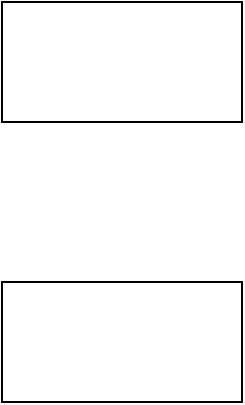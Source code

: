 <mxfile version="13.7.5" type="github"><diagram id="qgKNz6RFP6YgFmP1PdAT" name="Page-1"><mxGraphModel dx="1426" dy="688" grid="1" gridSize="10" guides="1" tooltips="1" connect="1" arrows="1" fold="1" page="1" pageScale="1" pageWidth="850" pageHeight="1100" math="0" shadow="0"><root><mxCell id="0"/><mxCell id="1" parent="0"/><mxCell id="F2F_q6_L99EAnJaCE-y2-1" value="" style="rounded=0;whiteSpace=wrap;html=1;" parent="1" vertex="1"><mxGeometry x="70" y="50" width="120" height="60" as="geometry"/></mxCell><mxCell id="F2F_q6_L99EAnJaCE-y2-2" value="" style="rounded=0;whiteSpace=wrap;html=1;" parent="1" vertex="1"><mxGeometry x="70" y="190" width="120" height="60" as="geometry"/></mxCell></root></mxGraphModel></diagram></mxfile>
